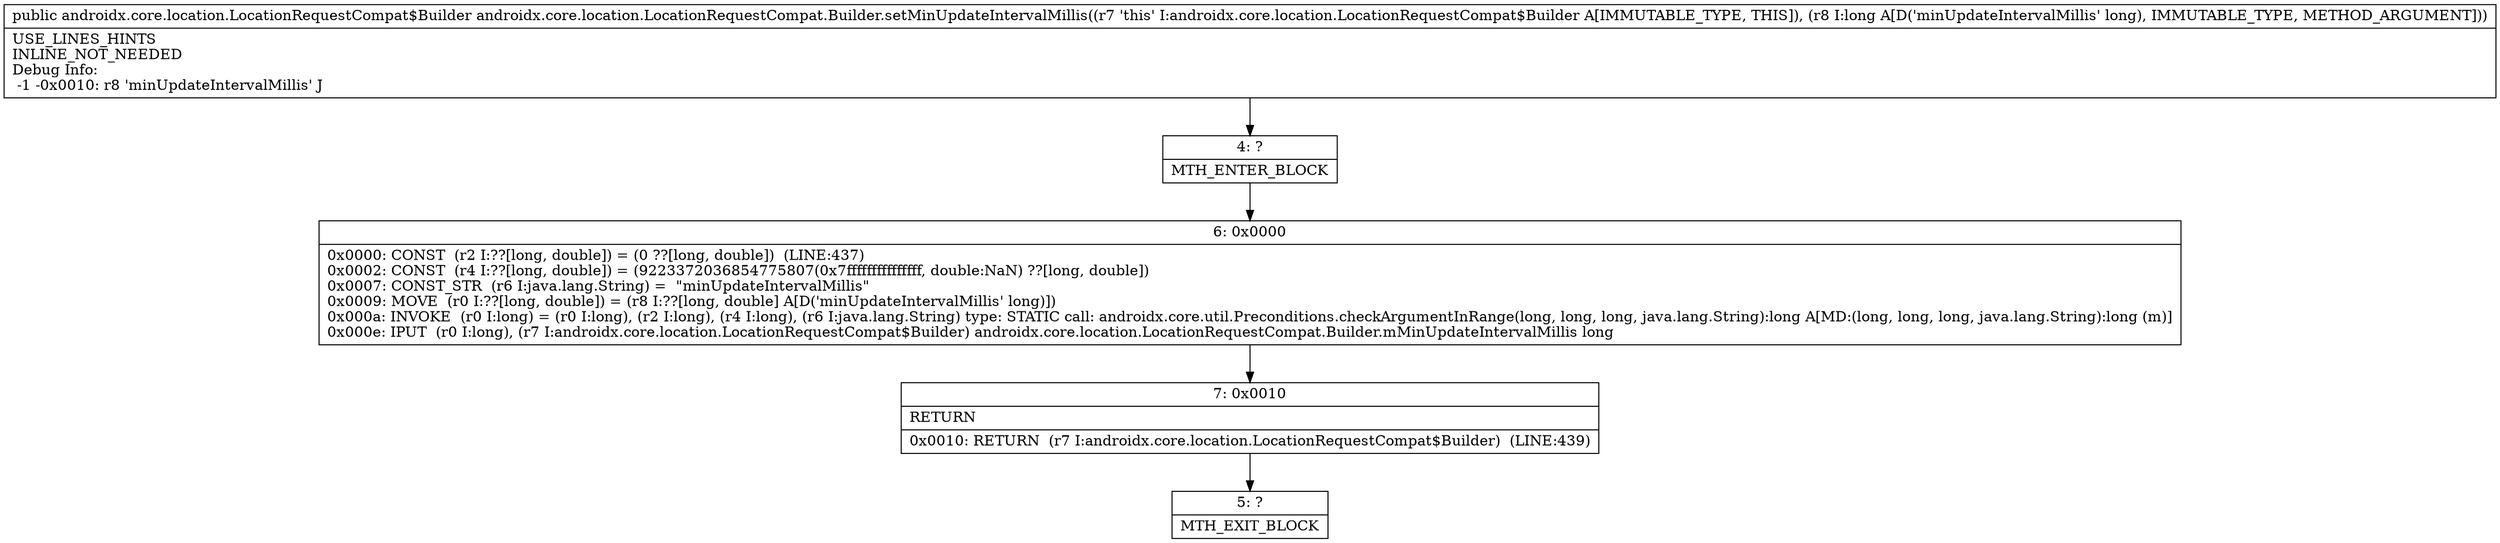 digraph "CFG forandroidx.core.location.LocationRequestCompat.Builder.setMinUpdateIntervalMillis(J)Landroidx\/core\/location\/LocationRequestCompat$Builder;" {
Node_4 [shape=record,label="{4\:\ ?|MTH_ENTER_BLOCK\l}"];
Node_6 [shape=record,label="{6\:\ 0x0000|0x0000: CONST  (r2 I:??[long, double]) = (0 ??[long, double])  (LINE:437)\l0x0002: CONST  (r4 I:??[long, double]) = (9223372036854775807(0x7fffffffffffffff, double:NaN) ??[long, double]) \l0x0007: CONST_STR  (r6 I:java.lang.String) =  \"minUpdateIntervalMillis\" \l0x0009: MOVE  (r0 I:??[long, double]) = (r8 I:??[long, double] A[D('minUpdateIntervalMillis' long)]) \l0x000a: INVOKE  (r0 I:long) = (r0 I:long), (r2 I:long), (r4 I:long), (r6 I:java.lang.String) type: STATIC call: androidx.core.util.Preconditions.checkArgumentInRange(long, long, long, java.lang.String):long A[MD:(long, long, long, java.lang.String):long (m)]\l0x000e: IPUT  (r0 I:long), (r7 I:androidx.core.location.LocationRequestCompat$Builder) androidx.core.location.LocationRequestCompat.Builder.mMinUpdateIntervalMillis long \l}"];
Node_7 [shape=record,label="{7\:\ 0x0010|RETURN\l|0x0010: RETURN  (r7 I:androidx.core.location.LocationRequestCompat$Builder)  (LINE:439)\l}"];
Node_5 [shape=record,label="{5\:\ ?|MTH_EXIT_BLOCK\l}"];
MethodNode[shape=record,label="{public androidx.core.location.LocationRequestCompat$Builder androidx.core.location.LocationRequestCompat.Builder.setMinUpdateIntervalMillis((r7 'this' I:androidx.core.location.LocationRequestCompat$Builder A[IMMUTABLE_TYPE, THIS]), (r8 I:long A[D('minUpdateIntervalMillis' long), IMMUTABLE_TYPE, METHOD_ARGUMENT]))  | USE_LINES_HINTS\lINLINE_NOT_NEEDED\lDebug Info:\l  \-1 \-0x0010: r8 'minUpdateIntervalMillis' J\l}"];
MethodNode -> Node_4;Node_4 -> Node_6;
Node_6 -> Node_7;
Node_7 -> Node_5;
}

